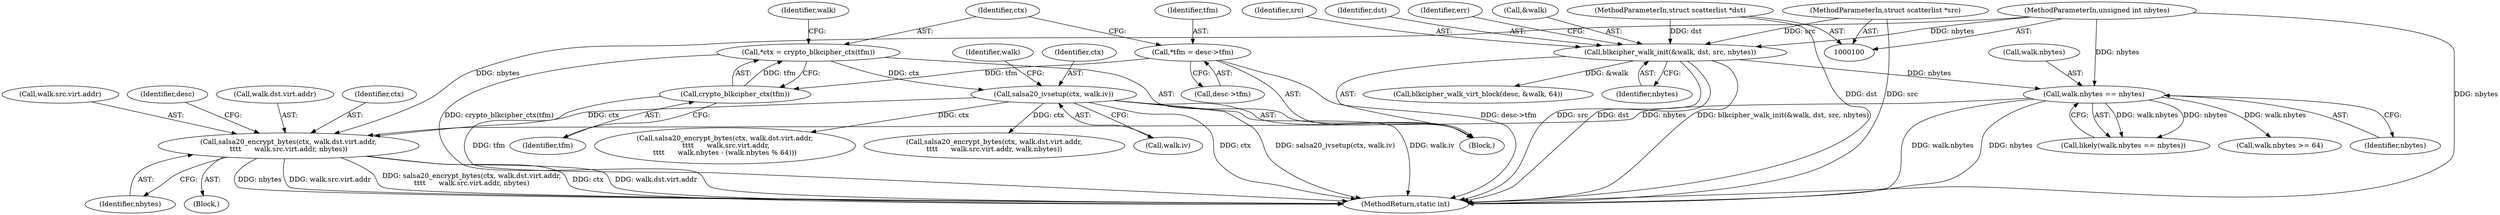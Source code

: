 digraph "1_linux_ecaaab5649781c5a0effdaf298a925063020500e_0@API" {
"1000145" [label="(Call,salsa20_encrypt_bytes(ctx, walk.dst.virt.addr,\n\t\t\t\t      walk.src.virt.addr, nbytes))"];
"1000132" [label="(Call,salsa20_ivsetup(ctx, walk.iv))"];
"1000114" [label="(Call,*ctx = crypto_blkcipher_ctx(tfm))"];
"1000116" [label="(Call,crypto_blkcipher_ctx(tfm))"];
"1000108" [label="(Call,*tfm = desc->tfm)"];
"1000139" [label="(Call,walk.nbytes == nbytes)"];
"1000119" [label="(Call,blkcipher_walk_init(&walk, dst, src, nbytes))"];
"1000102" [label="(MethodParameterIn,struct scatterlist *dst)"];
"1000103" [label="(MethodParameterIn,struct scatterlist *src)"];
"1000104" [label="(MethodParameterIn,unsigned int nbytes)"];
"1000244" [label="(MethodReturn,static int)"];
"1000175" [label="(Call,salsa20_encrypt_bytes(ctx, walk.dst.virt.addr,\n \t\t\t\t      walk.src.virt.addr,\n\t\t\t\t      walk.nbytes - (walk.nbytes % 64)))"];
"1000154" [label="(Call,walk.src.virt.addr)"];
"1000141" [label="(Identifier,walk)"];
"1000117" [label="(Identifier,tfm)"];
"1000138" [label="(Call,likely(walk.nbytes == nbytes))"];
"1000119" [label="(Call,blkcipher_walk_init(&walk, dst, src, nbytes))"];
"1000105" [label="(Block,)"];
"1000140" [label="(Call,walk.nbytes)"];
"1000110" [label="(Call,desc->tfm)"];
"1000103" [label="(MethodParameterIn,struct scatterlist *src)"];
"1000108" [label="(Call,*tfm = desc->tfm)"];
"1000115" [label="(Identifier,ctx)"];
"1000123" [label="(Identifier,src)"];
"1000161" [label="(Identifier,nbytes)"];
"1000216" [label="(Call,salsa20_encrypt_bytes(ctx, walk.dst.virt.addr,\n\t\t\t\t      walk.src.virt.addr, walk.nbytes))"];
"1000164" [label="(Identifier,desc)"];
"1000147" [label="(Call,walk.dst.virt.addr)"];
"1000169" [label="(Call,walk.nbytes >= 64)"];
"1000133" [label="(Identifier,ctx)"];
"1000134" [label="(Call,walk.iv)"];
"1000145" [label="(Call,salsa20_encrypt_bytes(ctx, walk.dst.virt.addr,\n\t\t\t\t      walk.src.virt.addr, nbytes))"];
"1000104" [label="(MethodParameterIn,unsigned int nbytes)"];
"1000122" [label="(Identifier,dst)"];
"1000126" [label="(Identifier,err)"];
"1000102" [label="(MethodParameterIn,struct scatterlist *dst)"];
"1000132" [label="(Call,salsa20_ivsetup(ctx, walk.iv))"];
"1000116" [label="(Call,crypto_blkcipher_ctx(tfm))"];
"1000139" [label="(Call,walk.nbytes == nbytes)"];
"1000120" [label="(Call,&walk)"];
"1000127" [label="(Call,blkcipher_walk_virt_block(desc, &walk, 64))"];
"1000114" [label="(Call,*ctx = crypto_blkcipher_ctx(tfm))"];
"1000146" [label="(Identifier,ctx)"];
"1000143" [label="(Identifier,nbytes)"];
"1000121" [label="(Identifier,walk)"];
"1000109" [label="(Identifier,tfm)"];
"1000124" [label="(Identifier,nbytes)"];
"1000144" [label="(Block,)"];
"1000145" -> "1000144"  [label="AST: "];
"1000145" -> "1000161"  [label="CFG: "];
"1000146" -> "1000145"  [label="AST: "];
"1000147" -> "1000145"  [label="AST: "];
"1000154" -> "1000145"  [label="AST: "];
"1000161" -> "1000145"  [label="AST: "];
"1000164" -> "1000145"  [label="CFG: "];
"1000145" -> "1000244"  [label="DDG: walk.src.virt.addr"];
"1000145" -> "1000244"  [label="DDG: salsa20_encrypt_bytes(ctx, walk.dst.virt.addr,\n\t\t\t\t      walk.src.virt.addr, nbytes)"];
"1000145" -> "1000244"  [label="DDG: ctx"];
"1000145" -> "1000244"  [label="DDG: walk.dst.virt.addr"];
"1000145" -> "1000244"  [label="DDG: nbytes"];
"1000132" -> "1000145"  [label="DDG: ctx"];
"1000139" -> "1000145"  [label="DDG: nbytes"];
"1000104" -> "1000145"  [label="DDG: nbytes"];
"1000132" -> "1000105"  [label="AST: "];
"1000132" -> "1000134"  [label="CFG: "];
"1000133" -> "1000132"  [label="AST: "];
"1000134" -> "1000132"  [label="AST: "];
"1000141" -> "1000132"  [label="CFG: "];
"1000132" -> "1000244"  [label="DDG: salsa20_ivsetup(ctx, walk.iv)"];
"1000132" -> "1000244"  [label="DDG: walk.iv"];
"1000132" -> "1000244"  [label="DDG: ctx"];
"1000114" -> "1000132"  [label="DDG: ctx"];
"1000132" -> "1000175"  [label="DDG: ctx"];
"1000132" -> "1000216"  [label="DDG: ctx"];
"1000114" -> "1000105"  [label="AST: "];
"1000114" -> "1000116"  [label="CFG: "];
"1000115" -> "1000114"  [label="AST: "];
"1000116" -> "1000114"  [label="AST: "];
"1000121" -> "1000114"  [label="CFG: "];
"1000114" -> "1000244"  [label="DDG: crypto_blkcipher_ctx(tfm)"];
"1000116" -> "1000114"  [label="DDG: tfm"];
"1000116" -> "1000117"  [label="CFG: "];
"1000117" -> "1000116"  [label="AST: "];
"1000116" -> "1000244"  [label="DDG: tfm"];
"1000108" -> "1000116"  [label="DDG: tfm"];
"1000108" -> "1000105"  [label="AST: "];
"1000108" -> "1000110"  [label="CFG: "];
"1000109" -> "1000108"  [label="AST: "];
"1000110" -> "1000108"  [label="AST: "];
"1000115" -> "1000108"  [label="CFG: "];
"1000108" -> "1000244"  [label="DDG: desc->tfm"];
"1000139" -> "1000138"  [label="AST: "];
"1000139" -> "1000143"  [label="CFG: "];
"1000140" -> "1000139"  [label="AST: "];
"1000143" -> "1000139"  [label="AST: "];
"1000138" -> "1000139"  [label="CFG: "];
"1000139" -> "1000244"  [label="DDG: walk.nbytes"];
"1000139" -> "1000244"  [label="DDG: nbytes"];
"1000139" -> "1000138"  [label="DDG: walk.nbytes"];
"1000139" -> "1000138"  [label="DDG: nbytes"];
"1000119" -> "1000139"  [label="DDG: nbytes"];
"1000104" -> "1000139"  [label="DDG: nbytes"];
"1000139" -> "1000169"  [label="DDG: walk.nbytes"];
"1000119" -> "1000105"  [label="AST: "];
"1000119" -> "1000124"  [label="CFG: "];
"1000120" -> "1000119"  [label="AST: "];
"1000122" -> "1000119"  [label="AST: "];
"1000123" -> "1000119"  [label="AST: "];
"1000124" -> "1000119"  [label="AST: "];
"1000126" -> "1000119"  [label="CFG: "];
"1000119" -> "1000244"  [label="DDG: blkcipher_walk_init(&walk, dst, src, nbytes)"];
"1000119" -> "1000244"  [label="DDG: src"];
"1000119" -> "1000244"  [label="DDG: dst"];
"1000102" -> "1000119"  [label="DDG: dst"];
"1000103" -> "1000119"  [label="DDG: src"];
"1000104" -> "1000119"  [label="DDG: nbytes"];
"1000119" -> "1000127"  [label="DDG: &walk"];
"1000102" -> "1000100"  [label="AST: "];
"1000102" -> "1000244"  [label="DDG: dst"];
"1000103" -> "1000100"  [label="AST: "];
"1000103" -> "1000244"  [label="DDG: src"];
"1000104" -> "1000100"  [label="AST: "];
"1000104" -> "1000244"  [label="DDG: nbytes"];
}
